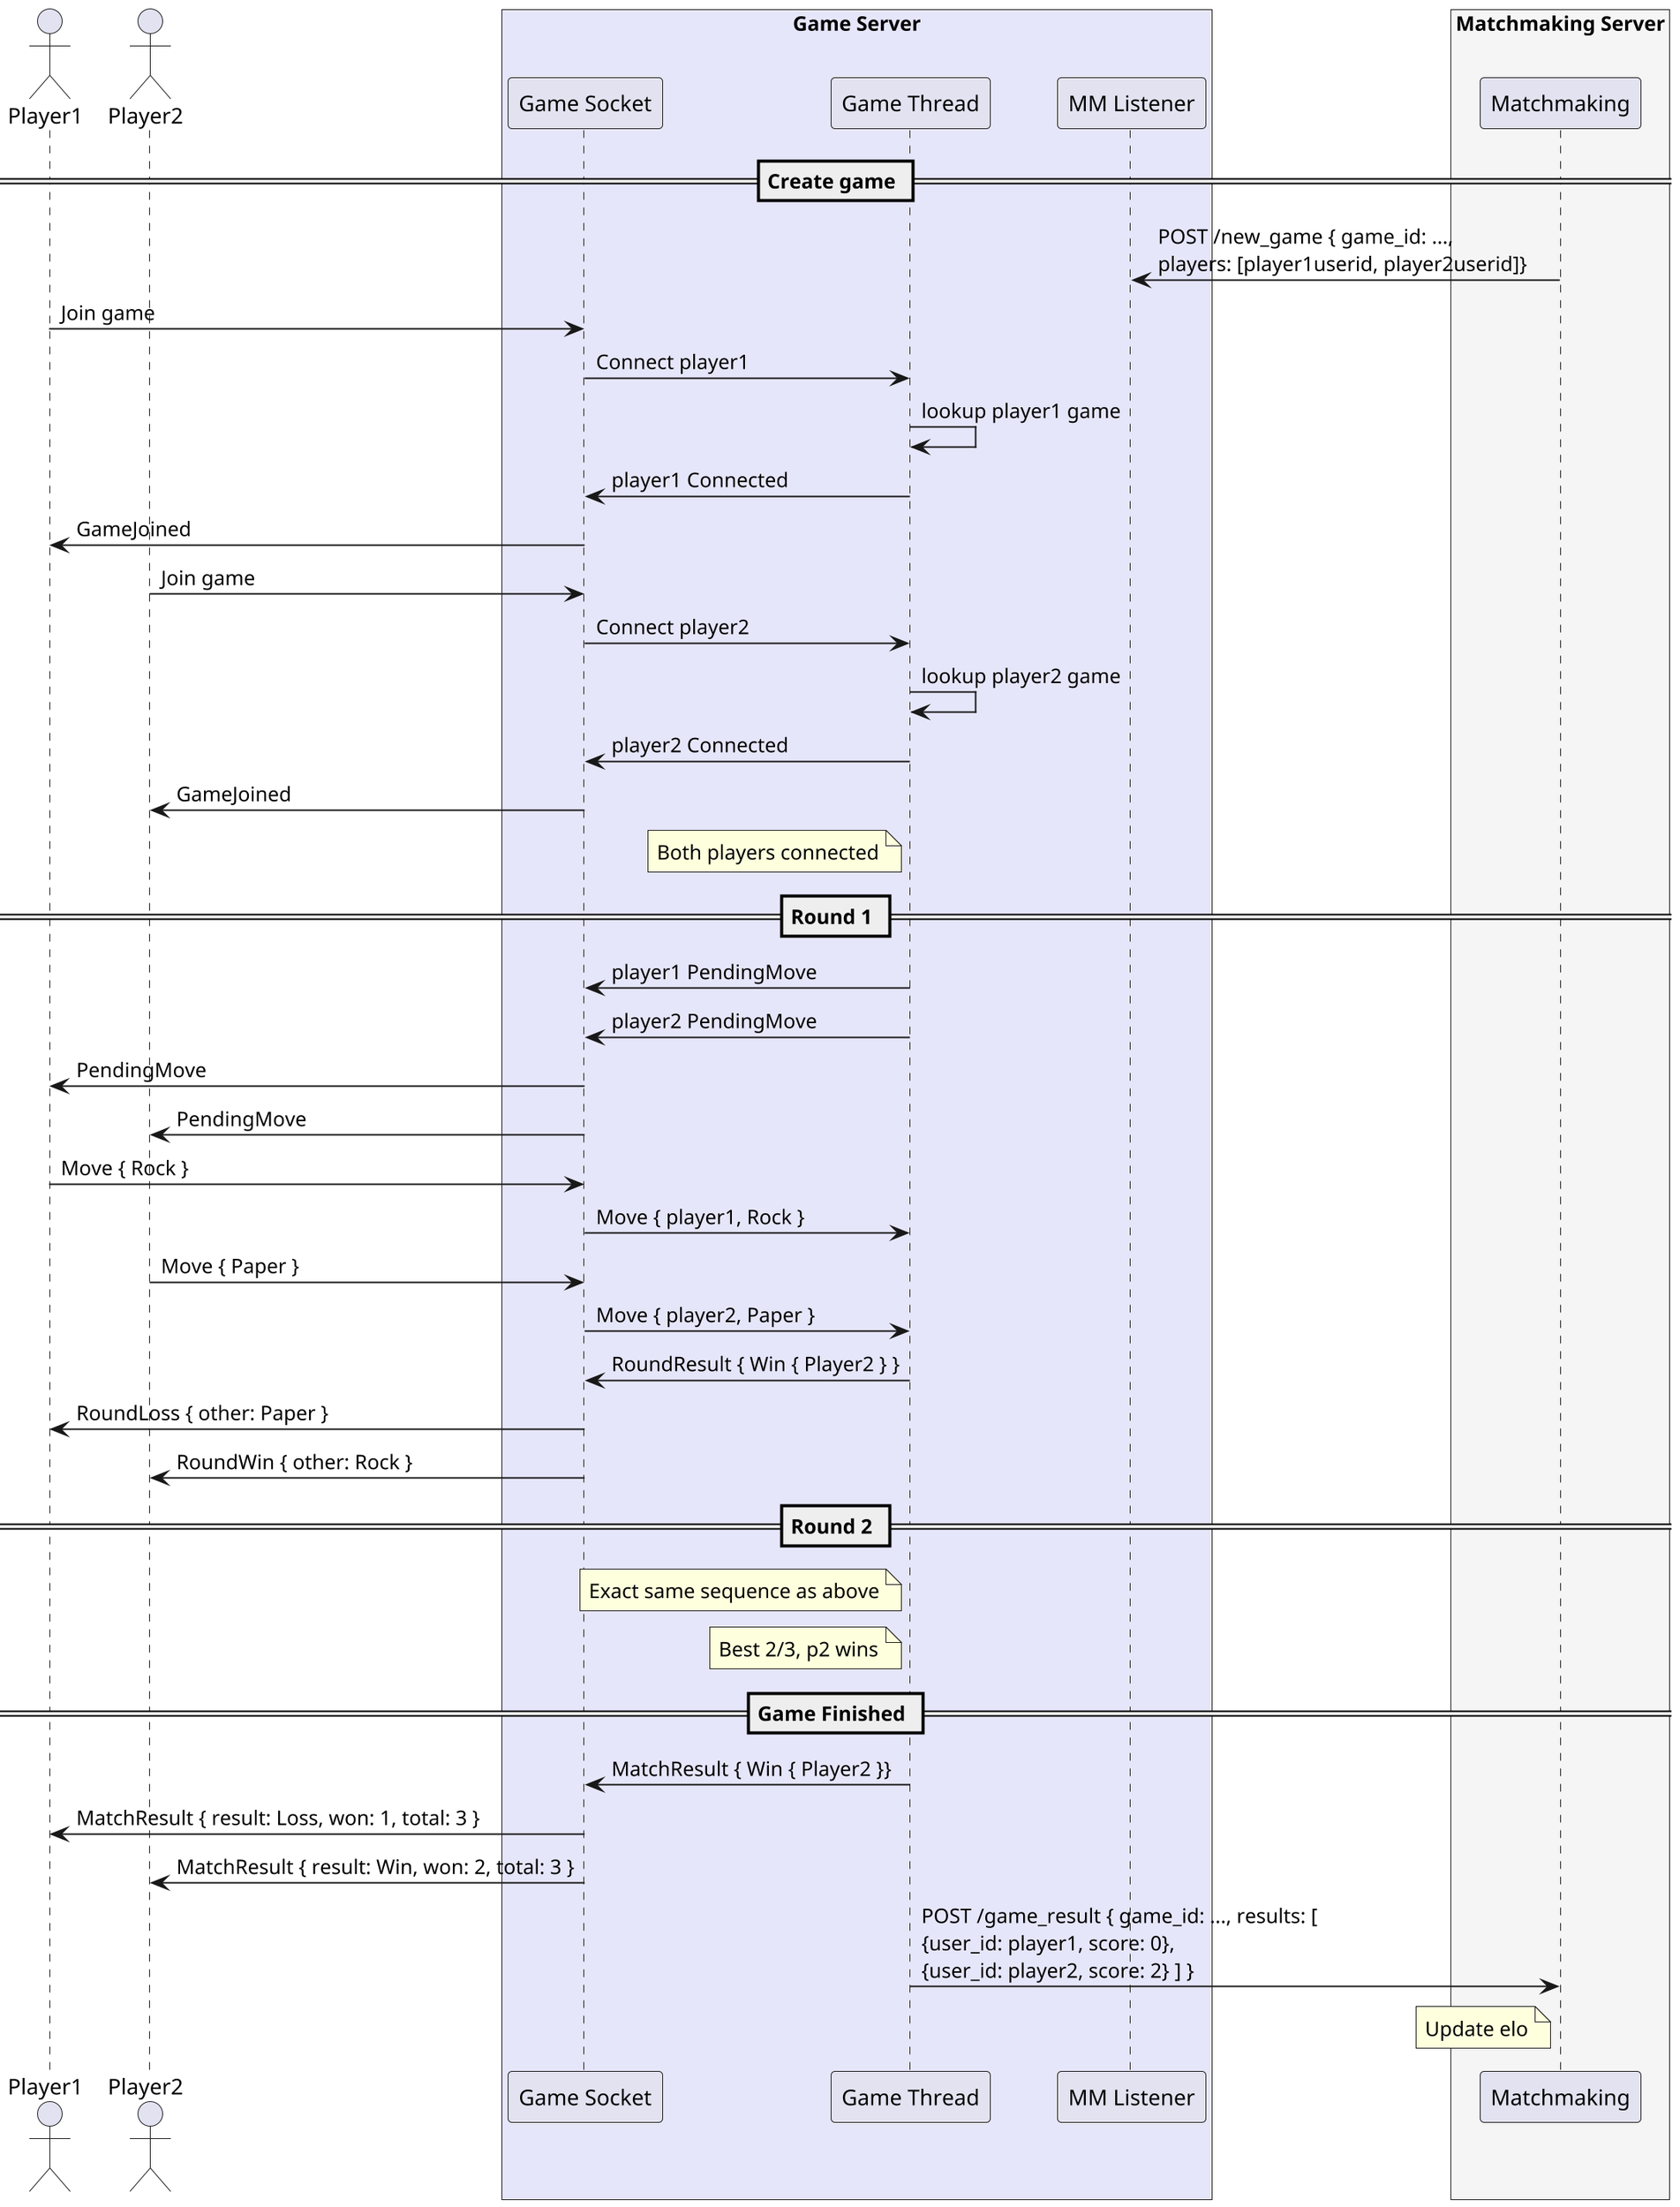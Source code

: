 @startuml
scale 2
actor "Player1" as p1
actor "Player2" as p2
box "Game Server" #Lavender
    participant "Game Socket" as socket
    participant "Game Thread" as thread
    participant "MM Listener" as mm_listener
end box
box "Matchmaking Server" #WhiteSmoke
    participant "Matchmaking" as mm
end box


== Create game ==
mm_listener <- mm : POST /new_game { game_id: ..., \nplayers: [player1userid, player2userid]}
p1 -> socket : Join game
socket -> thread : Connect player1
thread -> thread : lookup player1 game
socket <- thread : player1 Connected
p1 <- socket : GameJoined

p2 -> socket : Join game
socket -> thread : Connect player2
thread -> thread : lookup player2 game
socket <- thread : player2 Connected
p2 <- socket : GameJoined
note left thread : Both players connected

== Round 1 ==
socket <- thread : player1 PendingMove
socket <- thread : player2 PendingMove
p1 <- socket : PendingMove
p2 <- socket : PendingMove
p1 -> socket : Move { Rock }
socket -> thread : Move { player1, Rock }
p2 -> socket : Move { Paper }
socket -> thread : Move { player2, Paper }
socket <- thread : RoundResult { Win { Player2 } }
p1 <- socket : RoundLoss { other: Paper }
p2 <- socket : RoundWin { other: Rock }

== Round 2 ==
note left thread : Exact same sequence as above
note left thread : Best 2/3, p2 wins

== Game Finished ==
socket <- thread : MatchResult { Win { Player2 }}
p1 <- socket : MatchResult { result: Loss, won: 1, total: 3 }
p2 <- socket : MatchResult { result: Win, won: 2, total: 3 }
thread -> mm : POST /game_result { game_id: ..., results: [ \n{user_id: player1, score: 0}, \n{user_id: player2, score: 2} ] }
note left mm : Update elo




@enduml

